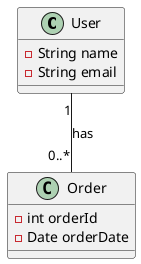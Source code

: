 @startuml
class User {
  -String name
  -String email
}

class Order {
  -int orderId
  -Date orderDate
}

User "1" -- "0..*" Order : has
@enduml